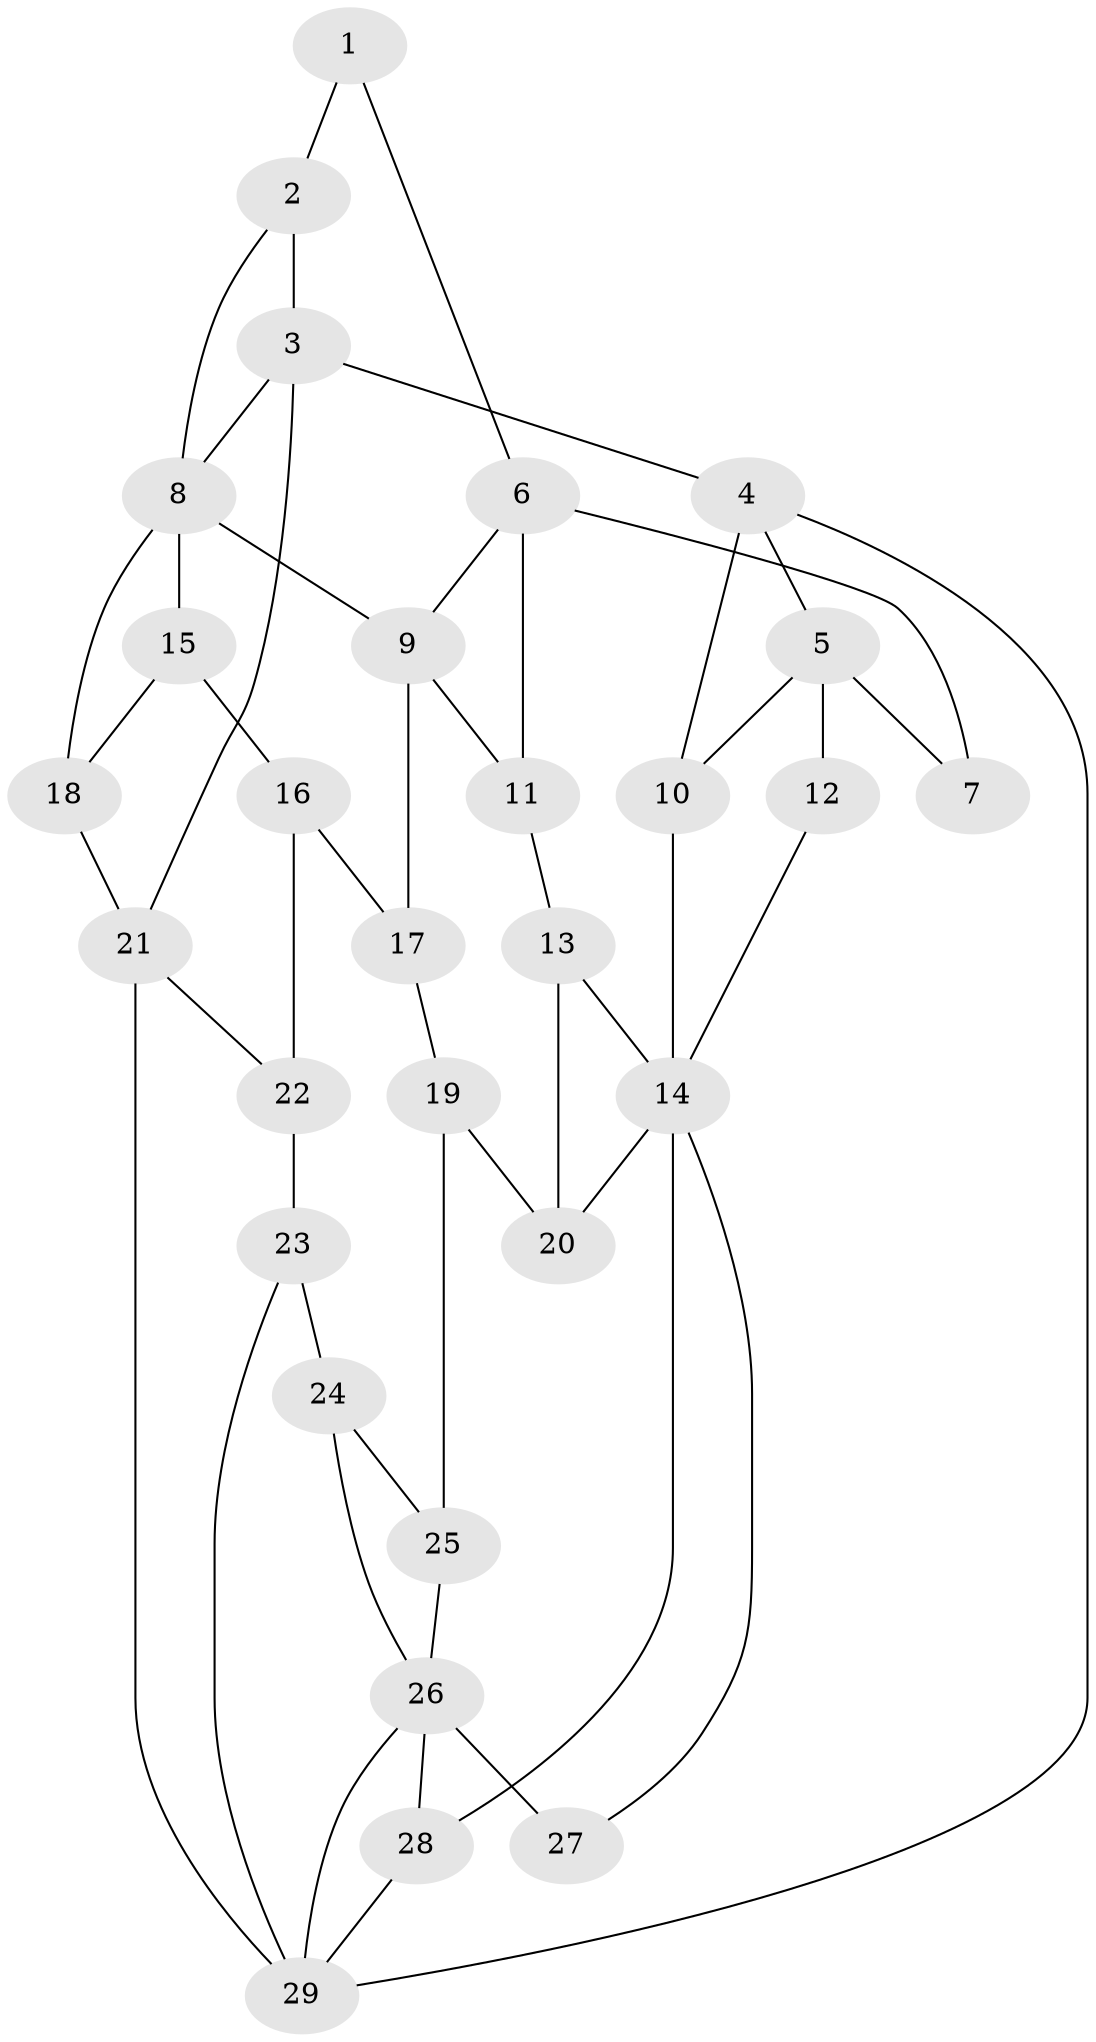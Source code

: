 // original degree distribution, {3: 0.034482758620689655, 5: 0.6206896551724138, 4: 0.1896551724137931, 6: 0.15517241379310345}
// Generated by graph-tools (version 1.1) at 2025/38/03/09/25 02:38:22]
// undirected, 29 vertices, 49 edges
graph export_dot {
graph [start="1"]
  node [color=gray90,style=filled];
  1;
  2;
  3;
  4;
  5;
  6;
  7;
  8;
  9;
  10;
  11;
  12;
  13;
  14;
  15;
  16;
  17;
  18;
  19;
  20;
  21;
  22;
  23;
  24;
  25;
  26;
  27;
  28;
  29;
  1 -- 2 [weight=1.0];
  1 -- 6 [weight=1.0];
  2 -- 3 [weight=1.0];
  2 -- 8 [weight=1.0];
  3 -- 4 [weight=1.0];
  3 -- 8 [weight=1.0];
  3 -- 21 [weight=1.0];
  4 -- 5 [weight=1.0];
  4 -- 10 [weight=1.0];
  4 -- 29 [weight=1.0];
  5 -- 7 [weight=1.0];
  5 -- 10 [weight=1.0];
  5 -- 12 [weight=2.0];
  6 -- 7 [weight=2.0];
  6 -- 9 [weight=1.0];
  6 -- 11 [weight=1.0];
  8 -- 9 [weight=2.0];
  8 -- 15 [weight=1.0];
  8 -- 18 [weight=1.0];
  9 -- 11 [weight=1.0];
  9 -- 17 [weight=1.0];
  10 -- 14 [weight=1.0];
  11 -- 13 [weight=1.0];
  12 -- 14 [weight=1.0];
  13 -- 14 [weight=1.0];
  13 -- 20 [weight=1.0];
  14 -- 20 [weight=1.0];
  14 -- 27 [weight=1.0];
  14 -- 28 [weight=1.0];
  15 -- 16 [weight=2.0];
  15 -- 18 [weight=1.0];
  16 -- 17 [weight=2.0];
  16 -- 22 [weight=2.0];
  17 -- 19 [weight=1.0];
  18 -- 21 [weight=2.0];
  19 -- 20 [weight=1.0];
  19 -- 25 [weight=1.0];
  21 -- 22 [weight=1.0];
  21 -- 29 [weight=2.0];
  22 -- 23 [weight=1.0];
  23 -- 24 [weight=1.0];
  23 -- 29 [weight=1.0];
  24 -- 25 [weight=1.0];
  24 -- 26 [weight=1.0];
  25 -- 26 [weight=1.0];
  26 -- 27 [weight=2.0];
  26 -- 28 [weight=1.0];
  26 -- 29 [weight=1.0];
  28 -- 29 [weight=2.0];
}
